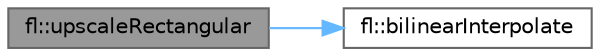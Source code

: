 digraph "fl::upscaleRectangular"
{
 // INTERACTIVE_SVG=YES
 // LATEX_PDF_SIZE
  bgcolor="transparent";
  edge [fontname=Helvetica,fontsize=10,labelfontname=Helvetica,labelfontsize=10];
  node [fontname=Helvetica,fontsize=10,shape=box,height=0.2,width=0.4];
  rankdir="LR";
  Node1 [id="Node000001",label="fl::upscaleRectangular",height=0.2,width=0.4,color="gray40", fillcolor="grey60", style="filled", fontcolor="black",tooltip="Optimized upscale for rectangular/line-by-line XY maps."];
  Node1 -> Node2 [id="edge1_Node000001_Node000002",color="steelblue1",style="solid",tooltip=" "];
  Node2 [id="Node000002",label="fl::bilinearInterpolate",height=0.2,width=0.4,color="grey40", fillcolor="white", style="filled",URL="$d4/d36/namespacefl_aa24fef1c27fa0f275fb652055c8e1d21.html#aa24fef1c27fa0f275fb652055c8e1d21",tooltip=" "];
}
